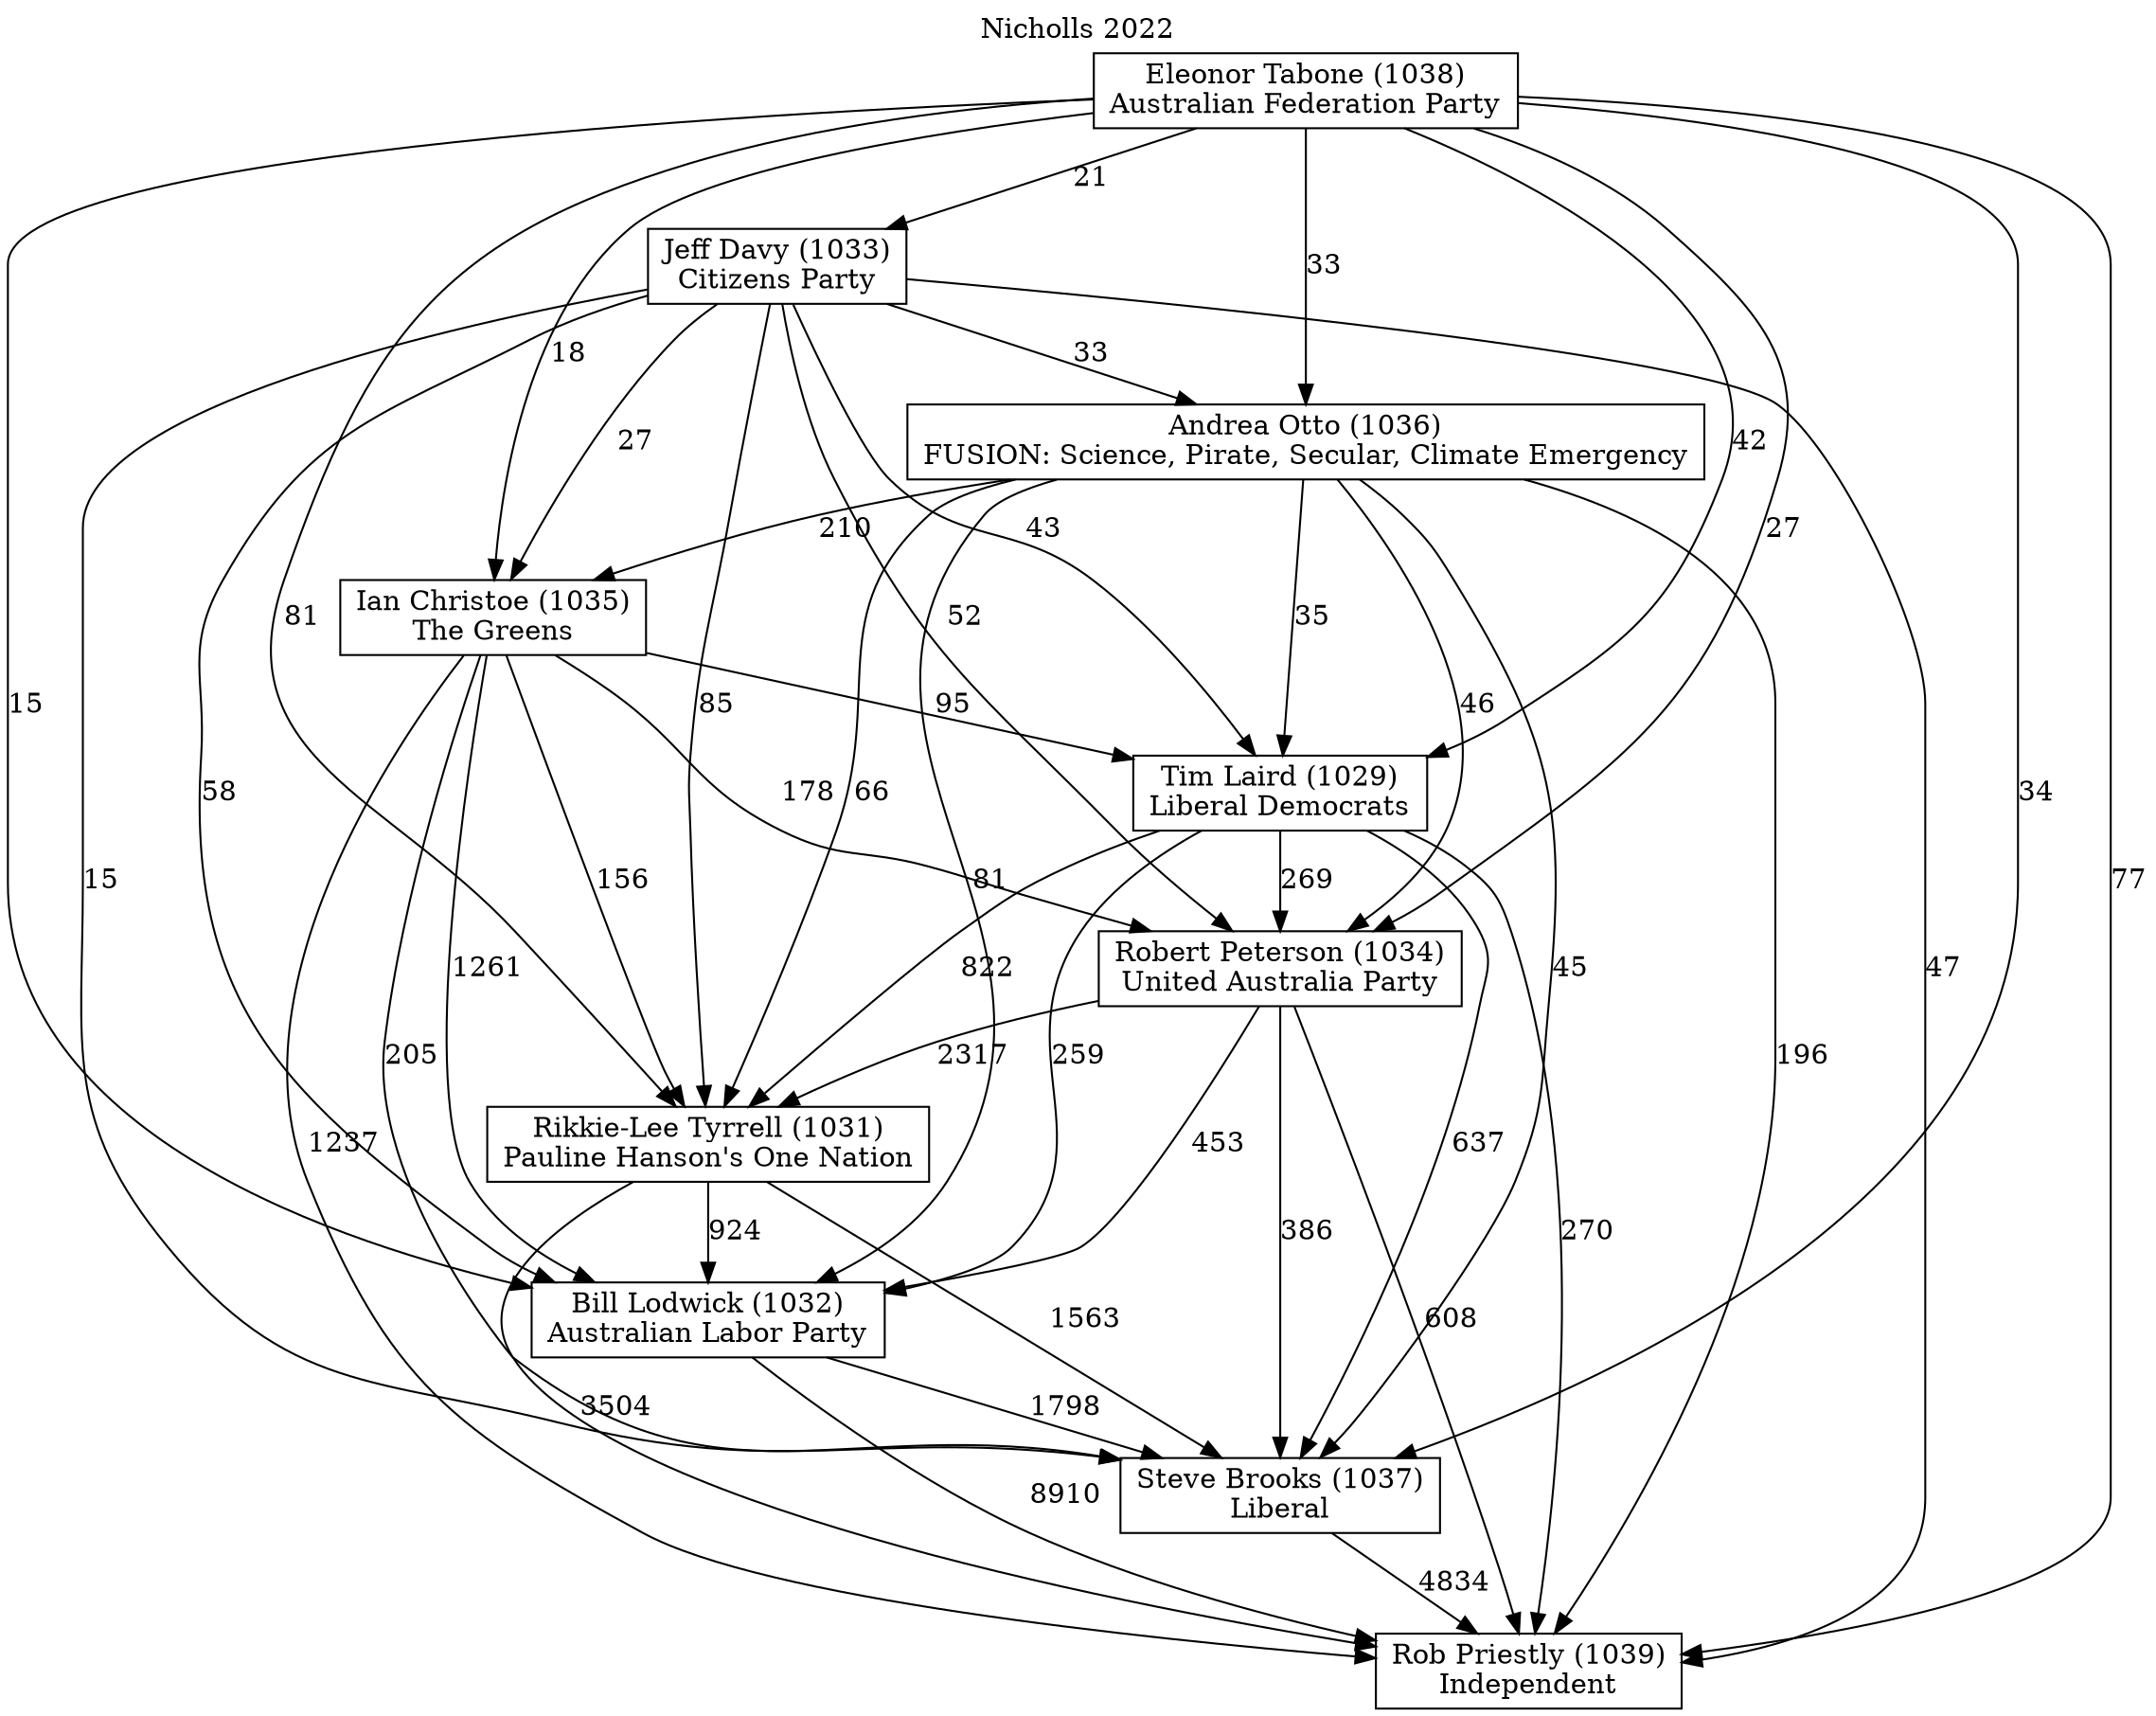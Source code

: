 // House preference flow
digraph "Rob Priestly (1039)_Nicholls_2022" {
	graph [label="Nicholls 2022" labelloc=t mclimit=10]
	node [shape=box]
	"Bill Lodwick (1032)" [label="Bill Lodwick (1032)
Australian Labor Party"]
	"Tim Laird (1029)" [label="Tim Laird (1029)
Liberal Democrats"]
	"Steve Brooks (1037)" [label="Steve Brooks (1037)
Liberal"]
	"Rob Priestly (1039)" [label="Rob Priestly (1039)
Independent"]
	"Andrea Otto (1036)" [label="Andrea Otto (1036)
FUSION: Science, Pirate, Secular, Climate Emergency"]
	"Rikkie-Lee Tyrrell (1031)" [label="Rikkie-Lee Tyrrell (1031)
Pauline Hanson's One Nation"]
	"Ian Christoe (1035)" [label="Ian Christoe (1035)
The Greens"]
	"Eleonor Tabone (1038)" [label="Eleonor Tabone (1038)
Australian Federation Party"]
	"Robert Peterson (1034)" [label="Robert Peterson (1034)
United Australia Party"]
	"Jeff Davy (1033)" [label="Jeff Davy (1033)
Citizens Party"]
	"Eleonor Tabone (1038)" -> "Andrea Otto (1036)" [label=33]
	"Eleonor Tabone (1038)" -> "Steve Brooks (1037)" [label=34]
	"Ian Christoe (1035)" -> "Steve Brooks (1037)" [label=205]
	"Ian Christoe (1035)" -> "Rob Priestly (1039)" [label=1237]
	"Rikkie-Lee Tyrrell (1031)" -> "Rob Priestly (1039)" [label=3504]
	"Robert Peterson (1034)" -> "Rob Priestly (1039)" [label=608]
	"Ian Christoe (1035)" -> "Rikkie-Lee Tyrrell (1031)" [label=156]
	"Bill Lodwick (1032)" -> "Steve Brooks (1037)" [label=1798]
	"Eleonor Tabone (1038)" -> "Ian Christoe (1035)" [label=18]
	"Rikkie-Lee Tyrrell (1031)" -> "Bill Lodwick (1032)" [label=924]
	"Andrea Otto (1036)" -> "Bill Lodwick (1032)" [label=81]
	"Eleonor Tabone (1038)" -> "Bill Lodwick (1032)" [label=15]
	"Robert Peterson (1034)" -> "Steve Brooks (1037)" [label=386]
	"Andrea Otto (1036)" -> "Steve Brooks (1037)" [label=45]
	"Eleonor Tabone (1038)" -> "Tim Laird (1029)" [label=42]
	"Andrea Otto (1036)" -> "Tim Laird (1029)" [label=35]
	"Jeff Davy (1033)" -> "Steve Brooks (1037)" [label=15]
	"Tim Laird (1029)" -> "Bill Lodwick (1032)" [label=259]
	"Eleonor Tabone (1038)" -> "Rob Priestly (1039)" [label=77]
	"Tim Laird (1029)" -> "Rikkie-Lee Tyrrell (1031)" [label=822]
	"Rikkie-Lee Tyrrell (1031)" -> "Steve Brooks (1037)" [label=1563]
	"Jeff Davy (1033)" -> "Ian Christoe (1035)" [label=27]
	"Robert Peterson (1034)" -> "Rikkie-Lee Tyrrell (1031)" [label=2317]
	"Jeff Davy (1033)" -> "Tim Laird (1029)" [label=43]
	"Andrea Otto (1036)" -> "Rob Priestly (1039)" [label=196]
	"Andrea Otto (1036)" -> "Rikkie-Lee Tyrrell (1031)" [label=66]
	"Andrea Otto (1036)" -> "Ian Christoe (1035)" [label=210]
	"Jeff Davy (1033)" -> "Bill Lodwick (1032)" [label=58]
	"Bill Lodwick (1032)" -> "Rob Priestly (1039)" [label=8910]
	"Jeff Davy (1033)" -> "Robert Peterson (1034)" [label=52]
	"Jeff Davy (1033)" -> "Andrea Otto (1036)" [label=33]
	"Eleonor Tabone (1038)" -> "Robert Peterson (1034)" [label=27]
	"Jeff Davy (1033)" -> "Rob Priestly (1039)" [label=47]
	"Eleonor Tabone (1038)" -> "Rikkie-Lee Tyrrell (1031)" [label=81]
	"Tim Laird (1029)" -> "Robert Peterson (1034)" [label=269]
	"Andrea Otto (1036)" -> "Robert Peterson (1034)" [label=46]
	"Tim Laird (1029)" -> "Steve Brooks (1037)" [label=637]
	"Ian Christoe (1035)" -> "Tim Laird (1029)" [label=95]
	"Robert Peterson (1034)" -> "Bill Lodwick (1032)" [label=453]
	"Ian Christoe (1035)" -> "Bill Lodwick (1032)" [label=1261]
	"Jeff Davy (1033)" -> "Rikkie-Lee Tyrrell (1031)" [label=85]
	"Ian Christoe (1035)" -> "Robert Peterson (1034)" [label=178]
	"Eleonor Tabone (1038)" -> "Jeff Davy (1033)" [label=21]
	"Steve Brooks (1037)" -> "Rob Priestly (1039)" [label=4834]
	"Tim Laird (1029)" -> "Rob Priestly (1039)" [label=270]
}

